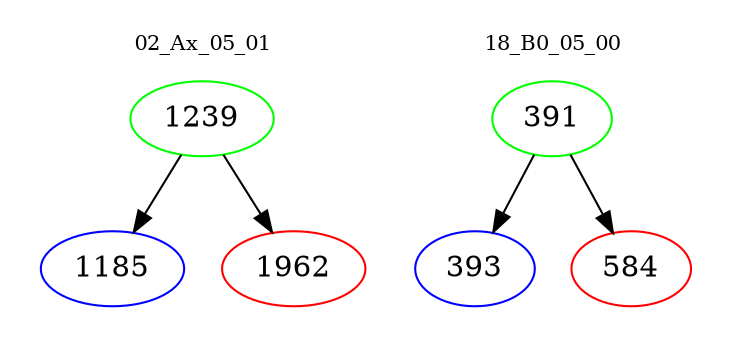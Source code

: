 digraph{
subgraph cluster_0 {
color = white
label = "02_Ax_05_01";
fontsize=10;
T0_1239 [label="1239", color="green"]
T0_1239 -> T0_1185 [color="black"]
T0_1185 [label="1185", color="blue"]
T0_1239 -> T0_1962 [color="black"]
T0_1962 [label="1962", color="red"]
}
subgraph cluster_1 {
color = white
label = "18_B0_05_00";
fontsize=10;
T1_391 [label="391", color="green"]
T1_391 -> T1_393 [color="black"]
T1_393 [label="393", color="blue"]
T1_391 -> T1_584 [color="black"]
T1_584 [label="584", color="red"]
}
}
